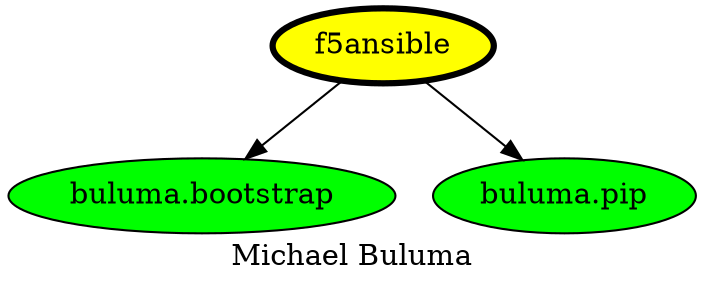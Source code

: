 digraph PhiloDilemma {
  label = "Michael Buluma" ;
  overlap=false
  {
    "f5ansible" [fillcolor=yellow style=filled penwidth=3]
    "buluma.bootstrap" [fillcolor=green style=filled]
    "buluma.pip" [fillcolor=green style=filled]
  }
  "f5ansible" -> "buluma.bootstrap"
  "f5ansible" -> "buluma.pip"
}
